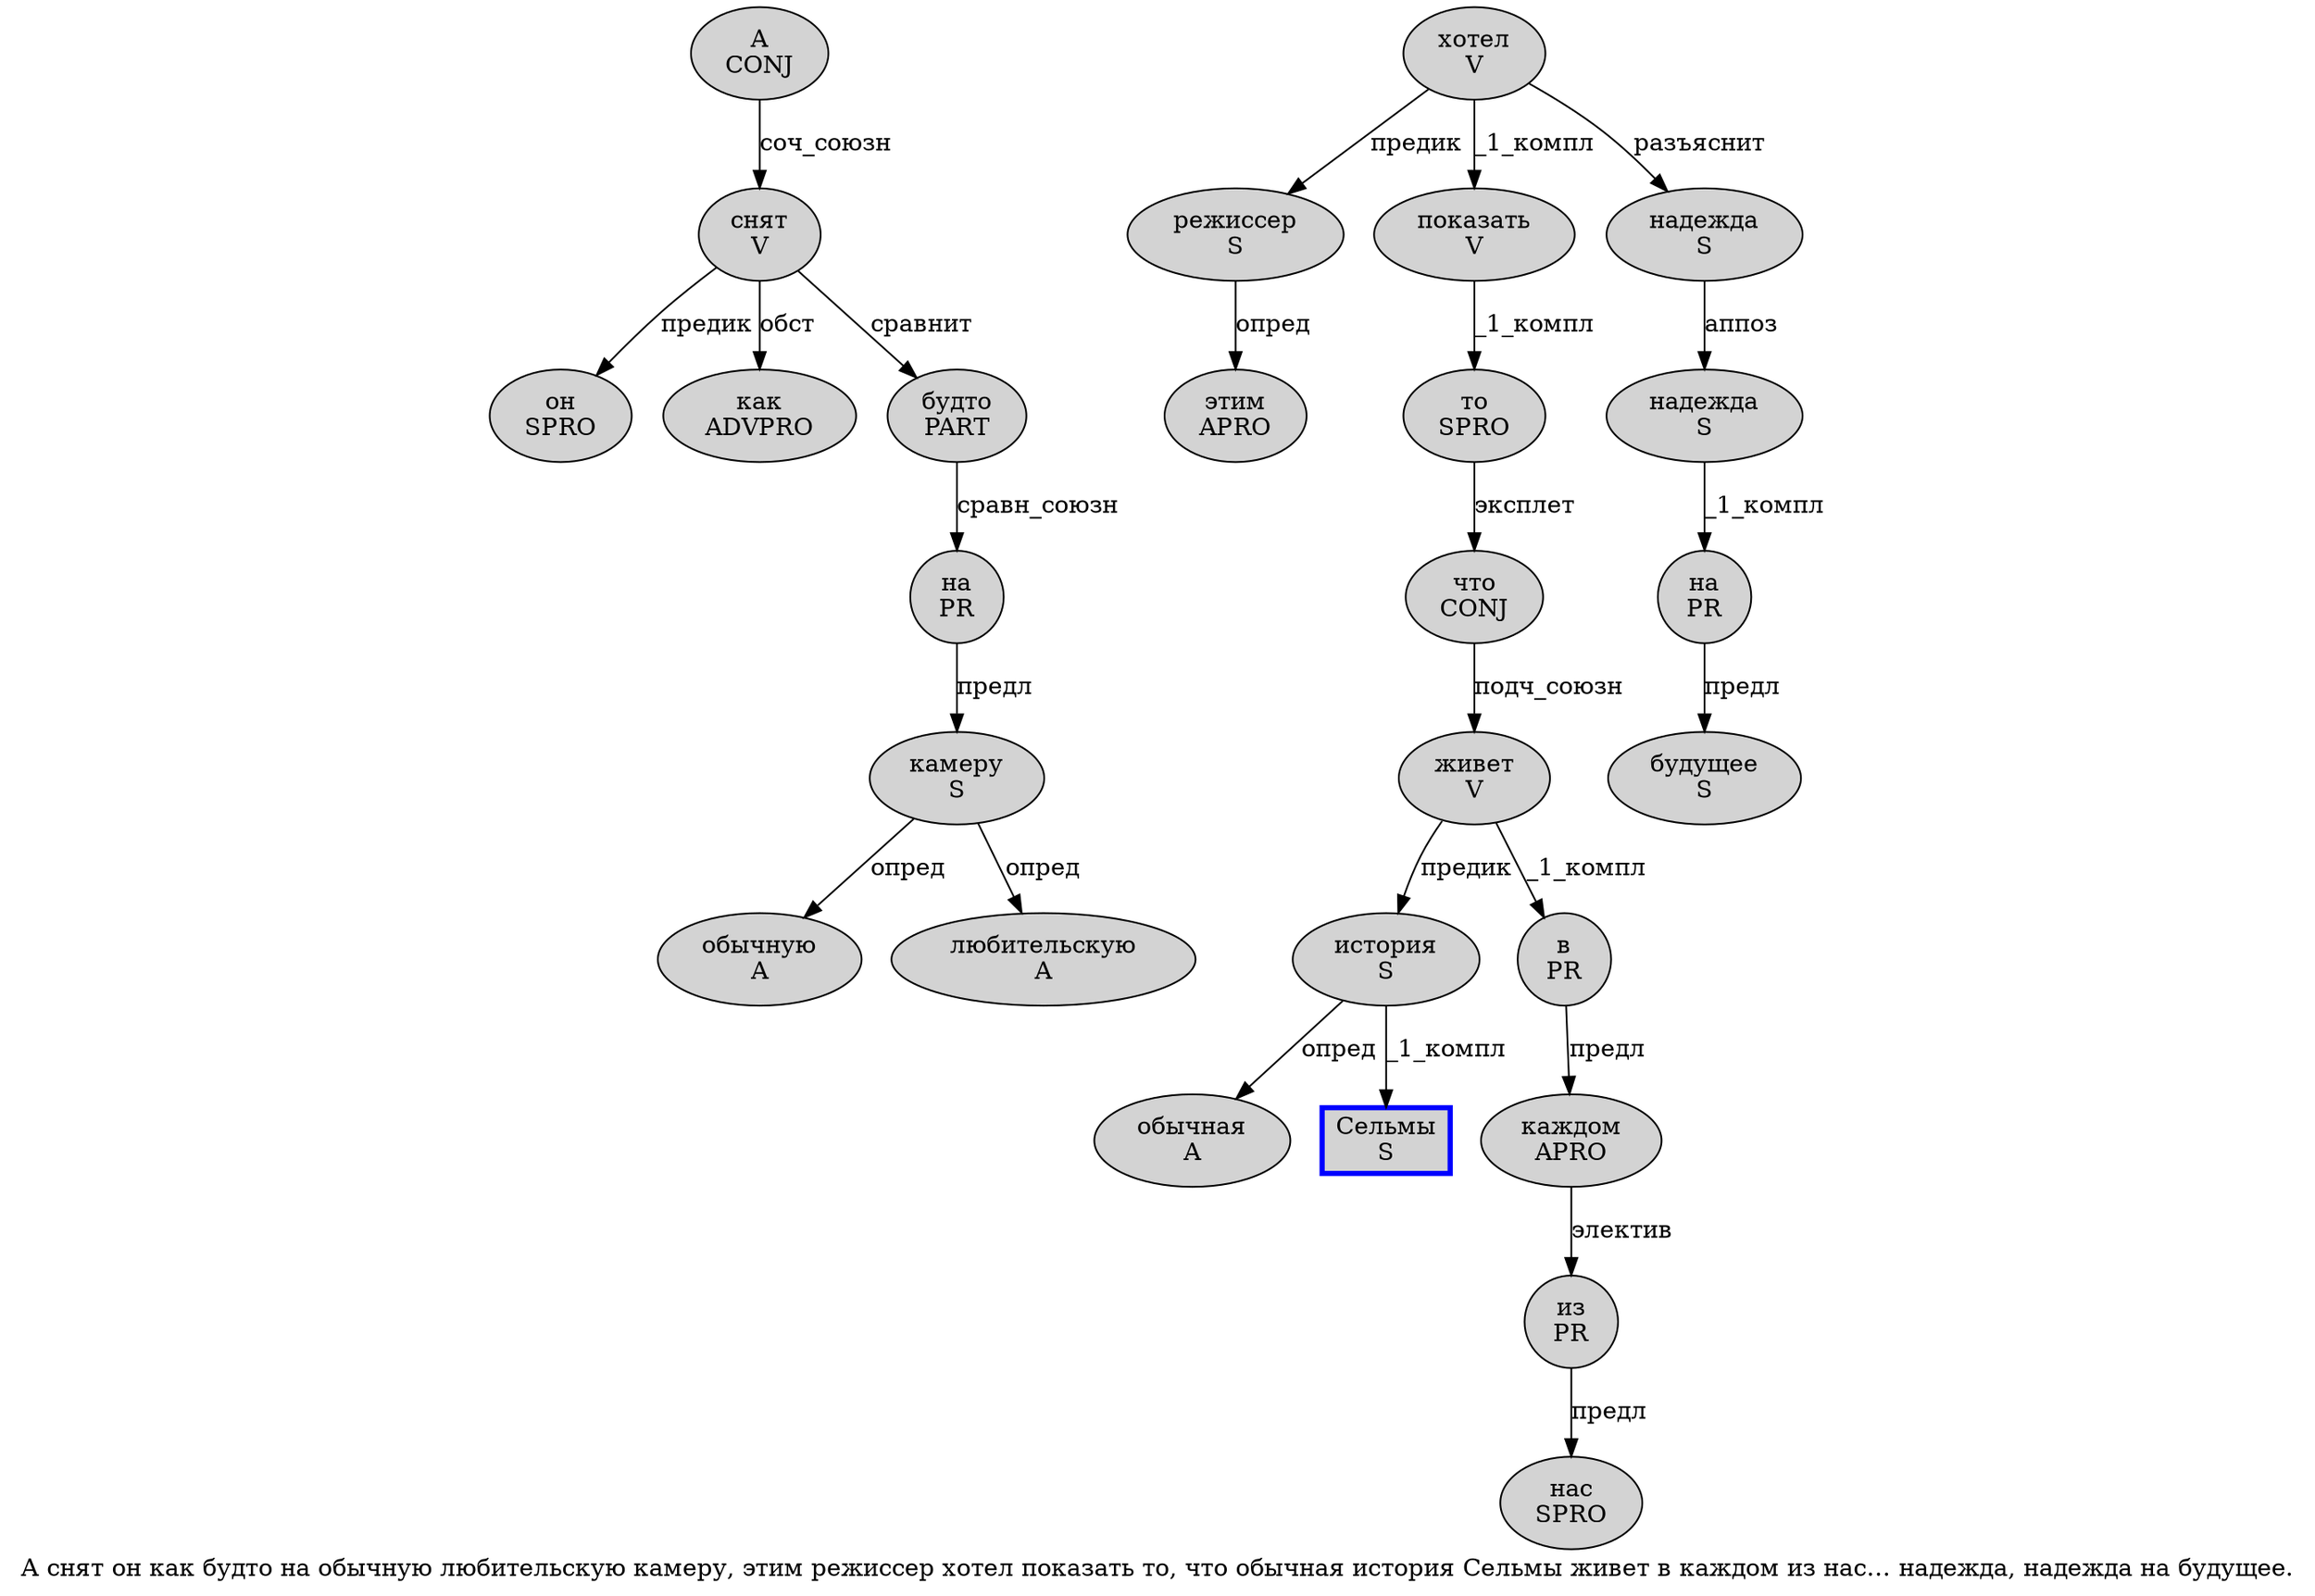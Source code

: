 digraph SENTENCE_1691 {
	graph [label="А снят он как будто на обычную любительскую камеру, этим режиссер хотел показать то, что обычная история Сельмы живет в каждом из нас… надежда, надежда на будущее."]
	node [style=filled]
		0 [label="А
CONJ" color="" fillcolor=lightgray penwidth=1 shape=ellipse]
		1 [label="снят
V" color="" fillcolor=lightgray penwidth=1 shape=ellipse]
		2 [label="он
SPRO" color="" fillcolor=lightgray penwidth=1 shape=ellipse]
		3 [label="как
ADVPRO" color="" fillcolor=lightgray penwidth=1 shape=ellipse]
		4 [label="будто
PART" color="" fillcolor=lightgray penwidth=1 shape=ellipse]
		5 [label="на
PR" color="" fillcolor=lightgray penwidth=1 shape=ellipse]
		6 [label="обычную
A" color="" fillcolor=lightgray penwidth=1 shape=ellipse]
		7 [label="любительскую
A" color="" fillcolor=lightgray penwidth=1 shape=ellipse]
		8 [label="камеру
S" color="" fillcolor=lightgray penwidth=1 shape=ellipse]
		10 [label="этим
APRO" color="" fillcolor=lightgray penwidth=1 shape=ellipse]
		11 [label="режиссер
S" color="" fillcolor=lightgray penwidth=1 shape=ellipse]
		12 [label="хотел
V" color="" fillcolor=lightgray penwidth=1 shape=ellipse]
		13 [label="показать
V" color="" fillcolor=lightgray penwidth=1 shape=ellipse]
		14 [label="то
SPRO" color="" fillcolor=lightgray penwidth=1 shape=ellipse]
		16 [label="что
CONJ" color="" fillcolor=lightgray penwidth=1 shape=ellipse]
		17 [label="обычная
A" color="" fillcolor=lightgray penwidth=1 shape=ellipse]
		18 [label="история
S" color="" fillcolor=lightgray penwidth=1 shape=ellipse]
		19 [label="Сельмы
S" color=blue fillcolor=lightgray penwidth=3 shape=box]
		20 [label="живет
V" color="" fillcolor=lightgray penwidth=1 shape=ellipse]
		21 [label="в
PR" color="" fillcolor=lightgray penwidth=1 shape=ellipse]
		22 [label="каждом
APRO" color="" fillcolor=lightgray penwidth=1 shape=ellipse]
		23 [label="из
PR" color="" fillcolor=lightgray penwidth=1 shape=ellipse]
		24 [label="нас
SPRO" color="" fillcolor=lightgray penwidth=1 shape=ellipse]
		26 [label="надежда
S" color="" fillcolor=lightgray penwidth=1 shape=ellipse]
		28 [label="надежда
S" color="" fillcolor=lightgray penwidth=1 shape=ellipse]
		29 [label="на
PR" color="" fillcolor=lightgray penwidth=1 shape=ellipse]
		30 [label="будущее
S" color="" fillcolor=lightgray penwidth=1 shape=ellipse]
			26 -> 28 [label="аппоз"]
			5 -> 8 [label="предл"]
			20 -> 18 [label="предик"]
			20 -> 21 [label="_1_компл"]
			14 -> 16 [label="эксплет"]
			16 -> 20 [label="подч_союзн"]
			0 -> 1 [label="соч_союзн"]
			1 -> 2 [label="предик"]
			1 -> 3 [label="обст"]
			1 -> 4 [label="сравнит"]
			11 -> 10 [label="опред"]
			18 -> 17 [label="опред"]
			18 -> 19 [label="_1_компл"]
			13 -> 14 [label="_1_компл"]
			22 -> 23 [label="электив"]
			12 -> 11 [label="предик"]
			12 -> 13 [label="_1_компл"]
			12 -> 26 [label="разъяснит"]
			28 -> 29 [label="_1_компл"]
			4 -> 5 [label="сравн_союзн"]
			29 -> 30 [label="предл"]
			21 -> 22 [label="предл"]
			23 -> 24 [label="предл"]
			8 -> 6 [label="опред"]
			8 -> 7 [label="опред"]
}
